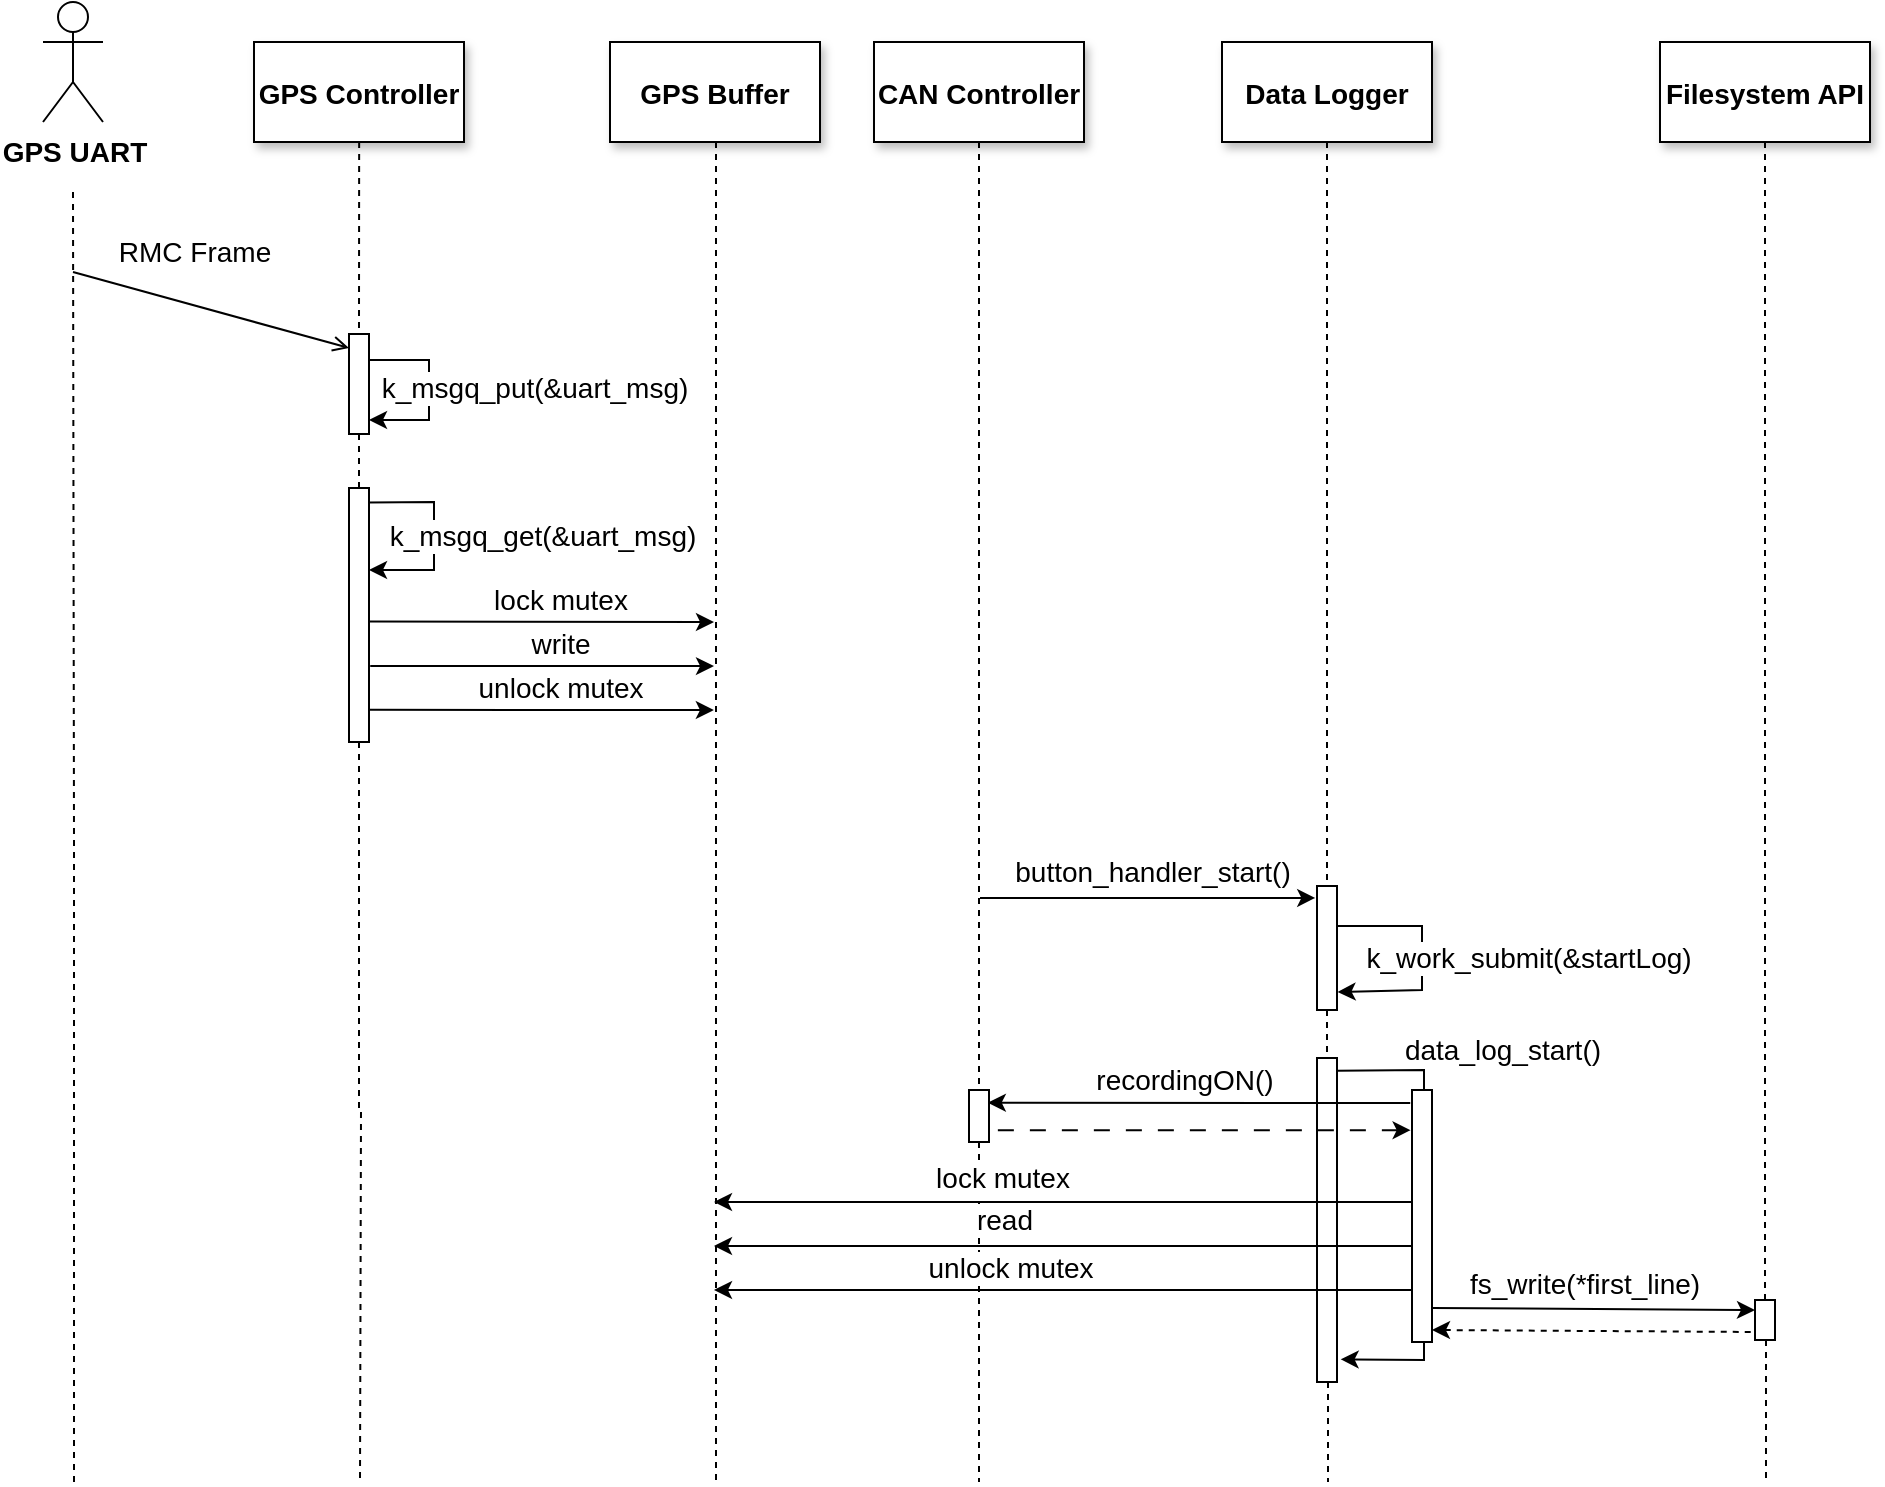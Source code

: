 <mxfile version="24.4.10" type="device">
  <diagram name="Page-1" id="9361dd3d-8414-5efd-6122-117bd74ce7a7">
    <mxGraphModel dx="1438" dy="1052" grid="1" gridSize="10" guides="1" tooltips="1" connect="1" arrows="1" fold="1" page="0" pageScale="1.5" pageWidth="826" pageHeight="1169" background="none" math="0" shadow="0">
      <root>
        <mxCell id="0" />
        <mxCell id="1" parent="0" />
        <mxCell id="f4nMtpGqBzAxNVJOFQIk-4" value="GPS Controller" style="shadow=1;fontFamily=Helvetica;fontSize=14;fontStyle=1" parent="1" vertex="1">
          <mxGeometry x="550" y="80" width="105" height="50" as="geometry" />
        </mxCell>
        <mxCell id="f4nMtpGqBzAxNVJOFQIk-8" value="" style="edgeStyle=elbowEdgeStyle;elbow=horizontal;endArrow=none;dashed=1;fontFamily=Helvetica;fontSize=14;" parent="1" target="f4nMtpGqBzAxNVJOFQIk-9" edge="1">
          <mxGeometry x="230.0" y="310" width="100" height="100" as="geometry">
            <mxPoint x="602.581" y="130" as="sourcePoint" />
            <mxPoint x="602.5" y="740" as="targetPoint" />
          </mxGeometry>
        </mxCell>
        <mxCell id="f4nMtpGqBzAxNVJOFQIk-9" value="" style="rounded=0;whiteSpace=wrap;html=1;fontFamily=Helvetica;fontSize=14;" parent="1" vertex="1">
          <mxGeometry x="597.5" y="226" width="10" height="50" as="geometry" />
        </mxCell>
        <mxCell id="f4nMtpGqBzAxNVJOFQIk-10" value="" style="endArrow=classic;html=1;rounded=0;fontFamily=Helvetica;fontSize=14;" parent="1" edge="1">
          <mxGeometry width="50" height="50" relative="1" as="geometry">
            <mxPoint x="607.5" y="239" as="sourcePoint" />
            <mxPoint x="607.5" y="269" as="targetPoint" />
            <Array as="points">
              <mxPoint x="637.5" y="239" />
              <mxPoint x="637.5" y="259" />
              <mxPoint x="637.5" y="269" />
            </Array>
          </mxGeometry>
        </mxCell>
        <mxCell id="f4nMtpGqBzAxNVJOFQIk-11" value="k_msgq_put(&amp;amp;uart_msg)" style="edgeLabel;html=1;align=center;verticalAlign=middle;resizable=0;points=[];fontFamily=Helvetica;fontSize=14;" parent="f4nMtpGqBzAxNVJOFQIk-10" vertex="1" connectable="0">
          <mxGeometry x="-0.158" y="1" relative="1" as="geometry">
            <mxPoint x="51" y="6" as="offset" />
          </mxGeometry>
        </mxCell>
        <mxCell id="f4nMtpGqBzAxNVJOFQIk-13" value="" style="edgeStyle=elbowEdgeStyle;elbow=horizontal;endArrow=none;dashed=1;fontFamily=Helvetica;fontSize=14;" parent="1" source="f4nMtpGqBzAxNVJOFQIk-9" target="f4nMtpGqBzAxNVJOFQIk-14" edge="1">
          <mxGeometry x="230.0" y="310" width="100" height="100" as="geometry">
            <mxPoint x="602" y="320" as="sourcePoint" />
            <mxPoint x="602.5" y="740" as="targetPoint" />
          </mxGeometry>
        </mxCell>
        <mxCell id="f4nMtpGqBzAxNVJOFQIk-15" value="" style="endArrow=classic;html=1;rounded=0;fontFamily=Helvetica;fontSize=14;entryX=1;entryY=0.25;entryDx=0;entryDy=0;exitX=0.986;exitY=0.057;exitDx=0;exitDy=0;exitPerimeter=0;" parent="1" edge="1" source="f4nMtpGqBzAxNVJOFQIk-14">
          <mxGeometry width="50" height="50" relative="1" as="geometry">
            <mxPoint x="610" y="310" as="sourcePoint" />
            <mxPoint x="607.5" y="344" as="targetPoint" />
            <Array as="points">
              <mxPoint x="640" y="310" />
              <mxPoint x="640" y="344" />
            </Array>
          </mxGeometry>
        </mxCell>
        <mxCell id="f4nMtpGqBzAxNVJOFQIk-16" value="k_msgq_get(&amp;amp;uart_msg)" style="edgeLabel;html=1;align=center;verticalAlign=middle;resizable=0;points=[];fontFamily=Helvetica;fontSize=14;" parent="f4nMtpGqBzAxNVJOFQIk-15" vertex="1" connectable="0">
          <mxGeometry x="0.287" relative="1" as="geometry">
            <mxPoint x="54" y="-15" as="offset" />
          </mxGeometry>
        </mxCell>
        <mxCell id="f4nMtpGqBzAxNVJOFQIk-19" value="GPS Buffer" style="shadow=1;fontFamily=Helvetica;fontSize=14;fontStyle=1" parent="1" vertex="1">
          <mxGeometry x="728" y="80" width="105" height="50" as="geometry" />
        </mxCell>
        <mxCell id="f4nMtpGqBzAxNVJOFQIk-21" value="" style="edgeStyle=elbowEdgeStyle;elbow=horizontal;endArrow=none;dashed=1;fontFamily=Helvetica;fontSize=14;" parent="1" source="f4nMtpGqBzAxNVJOFQIk-19" edge="1">
          <mxGeometry x="230.0" y="310" width="100" height="100" as="geometry">
            <mxPoint x="780" y="130" as="sourcePoint" />
            <mxPoint x="781" y="800" as="targetPoint" />
          </mxGeometry>
        </mxCell>
        <mxCell id="f4nMtpGqBzAxNVJOFQIk-41" value="" style="edgeStyle=orthogonalEdgeStyle;rounded=0;orthogonalLoop=1;jettySize=auto;html=1;endArrow=none;endFill=0;dashed=1;fontFamily=Helvetica;fontSize=14;" parent="1" edge="1">
          <mxGeometry relative="1" as="geometry">
            <mxPoint x="459.5" y="155" as="sourcePoint" />
            <mxPoint x="460" y="800" as="targetPoint" />
          </mxGeometry>
        </mxCell>
        <mxCell id="f4nMtpGqBzAxNVJOFQIk-42" value="GPS UART" style="shape=umlActor;verticalLabelPosition=bottom;verticalAlign=top;html=1;outlineConnect=0;fontFamily=Helvetica;fontSize=14;fontStyle=1" parent="1" vertex="1">
          <mxGeometry x="444.5" y="60" width="30" height="60" as="geometry" />
        </mxCell>
        <mxCell id="f4nMtpGqBzAxNVJOFQIk-43" value="" style="endArrow=open;html=1;rounded=0;endFill=0;entryX=-0.06;entryY=0.162;entryDx=0;entryDy=0;entryPerimeter=0;fontFamily=Helvetica;fontSize=14;" parent="1" edge="1">
          <mxGeometry width="50" height="50" relative="1" as="geometry">
            <mxPoint x="459.5" y="195" as="sourcePoint" />
            <mxPoint x="597.5" y="233" as="targetPoint" />
          </mxGeometry>
        </mxCell>
        <mxCell id="f4nMtpGqBzAxNVJOFQIk-44" value="RMC Frame" style="edgeLabel;html=1;align=center;verticalAlign=middle;resizable=0;points=[];fontFamily=Helvetica;fontSize=14;" parent="f4nMtpGqBzAxNVJOFQIk-43" vertex="1" connectable="0">
          <mxGeometry x="-0.195" y="-2" relative="1" as="geometry">
            <mxPoint x="5" y="-27" as="offset" />
          </mxGeometry>
        </mxCell>
        <mxCell id="f4nMtpGqBzAxNVJOFQIk-51" value="" style="endArrow=classic;html=1;rounded=0;fontFamily=Helvetica;fontSize=14;exitX=1.062;exitY=0.701;exitDx=0;exitDy=0;exitPerimeter=0;" parent="1" edge="1" source="f4nMtpGqBzAxNVJOFQIk-14">
          <mxGeometry width="50" height="50" relative="1" as="geometry">
            <mxPoint x="656.57" y="392.1" as="sourcePoint" />
            <mxPoint x="780" y="392.06" as="targetPoint" />
          </mxGeometry>
        </mxCell>
        <mxCell id="f4nMtpGqBzAxNVJOFQIk-52" value="write" style="edgeLabel;html=1;align=center;verticalAlign=middle;resizable=0;points=[];fontFamily=Helvetica;fontSize=14;" parent="f4nMtpGqBzAxNVJOFQIk-51" vertex="1" connectable="0">
          <mxGeometry x="0.388" y="-1" relative="1" as="geometry">
            <mxPoint x="-25" y="-12" as="offset" />
          </mxGeometry>
        </mxCell>
        <mxCell id="f4nMtpGqBzAxNVJOFQIk-53" value="" style="endArrow=classic;html=1;rounded=0;fontFamily=Helvetica;fontSize=14;exitX=1.035;exitY=0.526;exitDx=0;exitDy=0;exitPerimeter=0;" parent="1" edge="1" source="f4nMtpGqBzAxNVJOFQIk-14">
          <mxGeometry width="50" height="50" relative="1" as="geometry">
            <mxPoint x="656.57" y="369.996" as="sourcePoint" />
            <mxPoint x="780" y="370.06" as="targetPoint" />
          </mxGeometry>
        </mxCell>
        <mxCell id="f4nMtpGqBzAxNVJOFQIk-54" value="lock mutex" style="edgeLabel;html=1;align=center;verticalAlign=middle;resizable=0;points=[];fontFamily=Helvetica;fontSize=14;" parent="f4nMtpGqBzAxNVJOFQIk-53" vertex="1" connectable="0">
          <mxGeometry x="0.388" y="-1" relative="1" as="geometry">
            <mxPoint x="-25" y="-12" as="offset" />
          </mxGeometry>
        </mxCell>
        <mxCell id="f4nMtpGqBzAxNVJOFQIk-55" value="" style="endArrow=classic;html=1;rounded=0;fontFamily=Helvetica;fontSize=14;exitX=1.049;exitY=0.873;exitDx=0;exitDy=0;exitPerimeter=0;" parent="1" edge="1" source="f4nMtpGqBzAxNVJOFQIk-14">
          <mxGeometry width="50" height="50" relative="1" as="geometry">
            <mxPoint x="656.5" y="414.1" as="sourcePoint" />
            <mxPoint x="779.93" y="414.06" as="targetPoint" />
          </mxGeometry>
        </mxCell>
        <mxCell id="f4nMtpGqBzAxNVJOFQIk-56" value="unlock mutex" style="edgeLabel;html=1;align=center;verticalAlign=middle;resizable=0;points=[];fontFamily=Helvetica;fontSize=14;" parent="f4nMtpGqBzAxNVJOFQIk-55" vertex="1" connectable="0">
          <mxGeometry x="0.388" y="-1" relative="1" as="geometry">
            <mxPoint x="-25" y="-12" as="offset" />
          </mxGeometry>
        </mxCell>
        <mxCell id="-TXKXi07pJeJVE4AG5wr-23" value="" style="edgeStyle=orthogonalEdgeStyle;rounded=0;orthogonalLoop=1;jettySize=auto;html=1;endArrow=none;endFill=0;dashed=1;" edge="1" parent="1" source="f4nMtpGqBzAxNVJOFQIk-14">
          <mxGeometry relative="1" as="geometry">
            <mxPoint x="603" y="800" as="targetPoint" />
          </mxGeometry>
        </mxCell>
        <mxCell id="f4nMtpGqBzAxNVJOFQIk-14" value="" style="rounded=0;whiteSpace=wrap;html=1;fontFamily=Helvetica;fontSize=14;" parent="1" vertex="1">
          <mxGeometry x="597.5" y="303" width="10" height="127" as="geometry" />
        </mxCell>
        <mxCell id="-TXKXi07pJeJVE4AG5wr-1" value="CAN Controller" style="shadow=1;fontFamily=Helvetica;fontSize=14;fontStyle=1" vertex="1" parent="1">
          <mxGeometry x="860" y="80" width="105" height="50" as="geometry" />
        </mxCell>
        <mxCell id="-TXKXi07pJeJVE4AG5wr-3" value="" style="edgeStyle=elbowEdgeStyle;elbow=horizontal;endArrow=none;dashed=1;fontFamily=Helvetica;fontSize=14;entryX=0.5;entryY=0;entryDx=0;entryDy=0;" edge="1" parent="1" source="-TXKXi07pJeJVE4AG5wr-1" target="-TXKXi07pJeJVE4AG5wr-21">
          <mxGeometry x="230.0" y="310" width="100" height="100" as="geometry">
            <mxPoint x="912" y="130" as="sourcePoint" />
            <mxPoint x="912.714" y="452" as="targetPoint" />
          </mxGeometry>
        </mxCell>
        <mxCell id="-TXKXi07pJeJVE4AG5wr-5" value="Data Logger" style="shadow=1;fontFamily=Helvetica;fontSize=14;fontStyle=1" vertex="1" parent="1">
          <mxGeometry x="1034" y="80" width="105" height="50" as="geometry" />
        </mxCell>
        <mxCell id="-TXKXi07pJeJVE4AG5wr-6" value="" style="edgeStyle=elbowEdgeStyle;elbow=horizontal;endArrow=none;dashed=1;fontFamily=Helvetica;fontSize=14;" edge="1" parent="1" source="-TXKXi07pJeJVE4AG5wr-14">
          <mxGeometry x="230.0" y="310" width="100" height="100" as="geometry">
            <mxPoint x="1111.5" y="564" as="sourcePoint" />
            <mxPoint x="1087" y="800" as="targetPoint" />
          </mxGeometry>
        </mxCell>
        <mxCell id="-TXKXi07pJeJVE4AG5wr-7" value="" style="edgeStyle=elbowEdgeStyle;elbow=horizontal;endArrow=none;dashed=1;fontFamily=Helvetica;fontSize=14;" edge="1" parent="1" source="-TXKXi07pJeJVE4AG5wr-5" target="-TXKXi07pJeJVE4AG5wr-8">
          <mxGeometry x="230.0" y="310" width="100" height="100" as="geometry">
            <mxPoint x="1086" y="130" as="sourcePoint" />
            <mxPoint x="1086.5" y="740" as="targetPoint" />
          </mxGeometry>
        </mxCell>
        <mxCell id="-TXKXi07pJeJVE4AG5wr-8" value="" style="rounded=0;whiteSpace=wrap;html=1;fontFamily=Helvetica;fontSize=14;" vertex="1" parent="1">
          <mxGeometry x="1081.5" y="502" width="10" height="62" as="geometry" />
        </mxCell>
        <mxCell id="-TXKXi07pJeJVE4AG5wr-9" value="" style="endArrow=classic;html=1;rounded=0;fontFamily=Helvetica;fontSize=14;entryX=-0.088;entryY=0.096;entryDx=0;entryDy=0;entryPerimeter=0;" edge="1" parent="1" target="-TXKXi07pJeJVE4AG5wr-8">
          <mxGeometry width="50" height="50" relative="1" as="geometry">
            <mxPoint x="913" y="508" as="sourcePoint" />
            <mxPoint x="1080" y="508" as="targetPoint" />
          </mxGeometry>
        </mxCell>
        <mxCell id="-TXKXi07pJeJVE4AG5wr-10" value="button_handler_start()" style="edgeLabel;html=1;align=center;verticalAlign=middle;resizable=0;points=[];fontFamily=Helvetica;fontSize=14;" vertex="1" connectable="0" parent="-TXKXi07pJeJVE4AG5wr-9">
          <mxGeometry x="0.388" y="-1" relative="1" as="geometry">
            <mxPoint x="-31" y="-14" as="offset" />
          </mxGeometry>
        </mxCell>
        <mxCell id="-TXKXi07pJeJVE4AG5wr-11" value="" style="endArrow=classic;html=1;rounded=0;entryX=1.03;entryY=0.662;entryDx=0;entryDy=0;entryPerimeter=0;fontFamily=Helvetica;fontSize=14;" edge="1" parent="1">
          <mxGeometry width="50" height="50" relative="1" as="geometry">
            <mxPoint x="1091.5" y="522" as="sourcePoint" />
            <mxPoint x="1091.8" y="554.96" as="targetPoint" />
            <Array as="points">
              <mxPoint x="1134" y="522" />
              <mxPoint x="1134" y="554" />
            </Array>
          </mxGeometry>
        </mxCell>
        <mxCell id="-TXKXi07pJeJVE4AG5wr-12" value="&lt;div style=&quot;font-size: 14px;&quot;&gt;k_work_submit(&amp;amp;startLog)&lt;/div&gt;" style="edgeLabel;html=1;align=center;verticalAlign=middle;resizable=0;points=[];fontSize=14;fontFamily=Helvetica;" vertex="1" connectable="0" parent="-TXKXi07pJeJVE4AG5wr-11">
          <mxGeometry x="-0.028" relative="1" as="geometry">
            <mxPoint x="53" y="2" as="offset" />
          </mxGeometry>
        </mxCell>
        <mxCell id="-TXKXi07pJeJVE4AG5wr-13" value="" style="edgeStyle=elbowEdgeStyle;elbow=horizontal;endArrow=none;dashed=1;fontFamily=Helvetica;fontSize=14;" edge="1" parent="1" source="-TXKXi07pJeJVE4AG5wr-8" target="-TXKXi07pJeJVE4AG5wr-14">
          <mxGeometry x="230.0" y="310" width="100" height="100" as="geometry">
            <mxPoint x="1086" y="614" as="sourcePoint" />
            <mxPoint x="1086.5" y="874" as="targetPoint" />
          </mxGeometry>
        </mxCell>
        <mxCell id="-TXKXi07pJeJVE4AG5wr-14" value="" style="rounded=0;whiteSpace=wrap;html=1;fontFamily=Helvetica;fontSize=14;" vertex="1" parent="1">
          <mxGeometry x="1081.5" y="588" width="10" height="162" as="geometry" />
        </mxCell>
        <mxCell id="-TXKXi07pJeJVE4AG5wr-15" value="" style="endArrow=classic;html=1;rounded=0;exitX=0.883;exitY=0.042;exitDx=0;exitDy=0;exitPerimeter=0;fontFamily=Helvetica;fontSize=14;entryX=1.183;entryY=0.93;entryDx=0;entryDy=0;entryPerimeter=0;" edge="1" parent="1" target="-TXKXi07pJeJVE4AG5wr-14">
          <mxGeometry width="50" height="50" relative="1" as="geometry">
            <mxPoint x="1091.33" y="594.384" as="sourcePoint" />
            <mxPoint x="1094" y="654" as="targetPoint" />
            <Array as="points">
              <mxPoint x="1135" y="594" />
              <mxPoint x="1135" y="739" />
            </Array>
          </mxGeometry>
        </mxCell>
        <mxCell id="-TXKXi07pJeJVE4AG5wr-16" value="data_log_start()" style="edgeLabel;html=1;align=center;verticalAlign=middle;resizable=0;points=[];fontFamily=Helvetica;fontSize=14;" vertex="1" connectable="0" parent="-TXKXi07pJeJVE4AG5wr-15">
          <mxGeometry x="-0.665" y="2" relative="1" as="geometry">
            <mxPoint x="44" y="-8" as="offset" />
          </mxGeometry>
        </mxCell>
        <mxCell id="-TXKXi07pJeJVE4AG5wr-17" value="" style="rounded=0;whiteSpace=wrap;html=1;fontFamily=Helvetica;fontSize=14;" vertex="1" parent="1">
          <mxGeometry x="1129" y="604" width="10" height="126" as="geometry" />
        </mxCell>
        <mxCell id="-TXKXi07pJeJVE4AG5wr-18" value="" style="endArrow=classic;html=1;rounded=0;entryX=0.941;entryY=0.198;entryDx=0;entryDy=0;entryPerimeter=0;fontFamily=Helvetica;exitX=-0.088;exitY=0.052;exitDx=0;exitDy=0;exitPerimeter=0;fontSize=14;" edge="1" parent="1" source="-TXKXi07pJeJVE4AG5wr-17">
          <mxGeometry width="50" height="50" relative="1" as="geometry">
            <mxPoint x="1117" y="611" as="sourcePoint" />
            <mxPoint x="916.91" y="610.316" as="targetPoint" />
          </mxGeometry>
        </mxCell>
        <mxCell id="-TXKXi07pJeJVE4AG5wr-19" value="recordingON()" style="edgeLabel;html=1;align=center;verticalAlign=middle;resizable=0;points=[];fontFamily=Helvetica;fontSize=14;" vertex="1" connectable="0" parent="-TXKXi07pJeJVE4AG5wr-18">
          <mxGeometry x="0.011" y="-1" relative="1" as="geometry">
            <mxPoint x="-6" y="-11" as="offset" />
          </mxGeometry>
        </mxCell>
        <mxCell id="-TXKXi07pJeJVE4AG5wr-20" value="" style="endArrow=none;html=1;rounded=0;exitX=-0.07;exitY=0.835;exitDx=0;exitDy=0;endFill=0;startArrow=classic;startFill=1;dashed=1;dashPattern=8 8;exitPerimeter=0;entryX=0.983;entryY=0.597;entryDx=0;entryDy=0;entryPerimeter=0;fontFamily=Helvetica;fontSize=14;" edge="1" parent="1">
          <mxGeometry width="50" height="50" relative="1" as="geometry">
            <mxPoint x="1128.3" y="624.07" as="sourcePoint" />
            <mxPoint x="917.33" y="624.074" as="targetPoint" />
          </mxGeometry>
        </mxCell>
        <mxCell id="-TXKXi07pJeJVE4AG5wr-28" value="" style="edgeStyle=orthogonalEdgeStyle;rounded=0;orthogonalLoop=1;jettySize=auto;html=1;dashed=1;endArrow=none;endFill=0;" edge="1" parent="1" source="-TXKXi07pJeJVE4AG5wr-21">
          <mxGeometry relative="1" as="geometry">
            <mxPoint x="912.5" y="800" as="targetPoint" />
          </mxGeometry>
        </mxCell>
        <mxCell id="-TXKXi07pJeJVE4AG5wr-21" value="" style="rounded=0;whiteSpace=wrap;html=1;fontFamily=Helvetica;fontSize=14;" vertex="1" parent="1">
          <mxGeometry x="907.5" y="604" width="10" height="26" as="geometry" />
        </mxCell>
        <mxCell id="-TXKXi07pJeJVE4AG5wr-29" value="" style="endArrow=classic;html=1;rounded=0;fontFamily=Helvetica;fontSize=14;exitX=1.062;exitY=0.701;exitDx=0;exitDy=0;exitPerimeter=0;" edge="1" parent="1">
          <mxGeometry width="50" height="50" relative="1" as="geometry">
            <mxPoint x="1129" y="682.06" as="sourcePoint" />
            <mxPoint x="780" y="682" as="targetPoint" />
          </mxGeometry>
        </mxCell>
        <mxCell id="-TXKXi07pJeJVE4AG5wr-30" value="read" style="edgeLabel;html=1;align=center;verticalAlign=middle;resizable=0;points=[];fontFamily=Helvetica;fontSize=14;" vertex="1" connectable="0" parent="-TXKXi07pJeJVE4AG5wr-29">
          <mxGeometry x="0.388" y="-1" relative="1" as="geometry">
            <mxPoint x="38" y="-12" as="offset" />
          </mxGeometry>
        </mxCell>
        <mxCell id="-TXKXi07pJeJVE4AG5wr-31" value="" style="endArrow=classic;html=1;rounded=0;fontFamily=Helvetica;fontSize=14;exitX=1.035;exitY=0.526;exitDx=0;exitDy=0;exitPerimeter=0;" edge="1" parent="1">
          <mxGeometry width="50" height="50" relative="1" as="geometry">
            <mxPoint x="1129" y="660.06" as="sourcePoint" />
            <mxPoint x="780" y="660" as="targetPoint" />
          </mxGeometry>
        </mxCell>
        <mxCell id="-TXKXi07pJeJVE4AG5wr-32" value="lock mutex" style="edgeLabel;html=1;align=center;verticalAlign=middle;resizable=0;points=[];fontFamily=Helvetica;fontSize=14;" vertex="1" connectable="0" parent="-TXKXi07pJeJVE4AG5wr-31">
          <mxGeometry x="0.388" y="-1" relative="1" as="geometry">
            <mxPoint x="37" y="-11" as="offset" />
          </mxGeometry>
        </mxCell>
        <mxCell id="-TXKXi07pJeJVE4AG5wr-33" value="" style="endArrow=classic;html=1;rounded=0;fontFamily=Helvetica;fontSize=14;exitX=1.049;exitY=0.873;exitDx=0;exitDy=0;exitPerimeter=0;" edge="1" parent="1">
          <mxGeometry width="50" height="50" relative="1" as="geometry">
            <mxPoint x="1128.93" y="704.06" as="sourcePoint" />
            <mxPoint x="780" y="704" as="targetPoint" />
          </mxGeometry>
        </mxCell>
        <mxCell id="-TXKXi07pJeJVE4AG5wr-34" value="unlock mutex" style="edgeLabel;html=1;align=center;verticalAlign=middle;resizable=0;points=[];fontFamily=Helvetica;fontSize=14;" vertex="1" connectable="0" parent="-TXKXi07pJeJVE4AG5wr-33">
          <mxGeometry x="0.388" y="-1" relative="1" as="geometry">
            <mxPoint x="41" y="-10" as="offset" />
          </mxGeometry>
        </mxCell>
        <mxCell id="-TXKXi07pJeJVE4AG5wr-35" value="Filesystem API" style="shadow=1;fontFamily=Helvetica;fontSize=14;fontStyle=1" vertex="1" parent="1">
          <mxGeometry x="1253" y="80" width="105" height="50" as="geometry" />
        </mxCell>
        <mxCell id="-TXKXi07pJeJVE4AG5wr-36" value="" style="edgeStyle=elbowEdgeStyle;elbow=horizontal;endArrow=none;dashed=1;fontFamily=Helvetica;fontSize=14;" edge="1" parent="1" source="-TXKXi07pJeJVE4AG5wr-42">
          <mxGeometry x="230.0" y="310" width="100" height="100" as="geometry">
            <mxPoint x="1330.5" y="564" as="sourcePoint" />
            <mxPoint x="1306" y="800" as="targetPoint" />
          </mxGeometry>
        </mxCell>
        <mxCell id="-TXKXi07pJeJVE4AG5wr-37" value="" style="edgeStyle=elbowEdgeStyle;elbow=horizontal;endArrow=none;dashed=1;fontFamily=Helvetica;fontSize=14;entryX=0.5;entryY=0;entryDx=0;entryDy=0;" edge="1" parent="1" source="-TXKXi07pJeJVE4AG5wr-35" target="-TXKXi07pJeJVE4AG5wr-42">
          <mxGeometry x="230.0" y="310" width="100" height="100" as="geometry">
            <mxPoint x="1305" y="130" as="sourcePoint" />
            <mxPoint x="1305.588" y="502.0" as="targetPoint" />
          </mxGeometry>
        </mxCell>
        <mxCell id="-TXKXi07pJeJVE4AG5wr-42" value="" style="rounded=0;whiteSpace=wrap;html=1;fontFamily=Helvetica;fontSize=14;" vertex="1" parent="1">
          <mxGeometry x="1300.5" y="709" width="10" height="20" as="geometry" />
        </mxCell>
        <mxCell id="-TXKXi07pJeJVE4AG5wr-46" value="" style="endArrow=classic;html=1;rounded=0;entryX=0;entryY=0.25;entryDx=0;entryDy=0;fontFamily=Helvetica;exitX=-0.088;exitY=0.052;exitDx=0;exitDy=0;exitPerimeter=0;fontSize=14;" edge="1" parent="1" target="-TXKXi07pJeJVE4AG5wr-42">
          <mxGeometry width="50" height="50" relative="1" as="geometry">
            <mxPoint x="1139.0" y="712.996" as="sourcePoint" />
            <mxPoint x="1350.09" y="713.68" as="targetPoint" />
          </mxGeometry>
        </mxCell>
        <mxCell id="-TXKXi07pJeJVE4AG5wr-47" value="fs_write(*first_line)" style="edgeLabel;html=1;align=center;verticalAlign=middle;resizable=0;points=[];fontFamily=Helvetica;fontSize=14;" vertex="1" connectable="0" parent="-TXKXi07pJeJVE4AG5wr-46">
          <mxGeometry x="0.011" y="-1" relative="1" as="geometry">
            <mxPoint x="-6" y="-14" as="offset" />
          </mxGeometry>
        </mxCell>
        <mxCell id="-TXKXi07pJeJVE4AG5wr-49" value="" style="endArrow=none;html=1;rounded=0;entryX=0;entryY=0.25;entryDx=0;entryDy=0;fontFamily=Helvetica;exitX=-0.088;exitY=0.052;exitDx=0;exitDy=0;exitPerimeter=0;fontSize=14;endFill=0;startArrow=classic;startFill=1;dashed=1;" edge="1" parent="1">
          <mxGeometry width="50" height="50" relative="1" as="geometry">
            <mxPoint x="1139.0" y="723.996" as="sourcePoint" />
            <mxPoint x="1301" y="725" as="targetPoint" />
          </mxGeometry>
        </mxCell>
      </root>
    </mxGraphModel>
  </diagram>
</mxfile>
